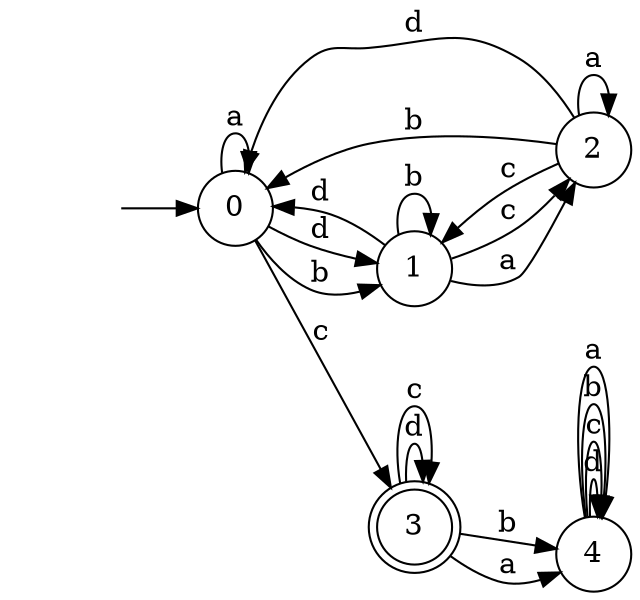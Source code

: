 digraph {
  rankdir=LR;
  0 [label="0", shape = circle];
  0 -> 1 [label="d"];
  0 -> 3 [label="c"];
  0 -> 1 [label="b"];
  0 -> 0 [label="a"];
  1 [label="1", shape = circle];
  1 -> 0 [label="d"];
  1 -> 2 [label="c"];
  1 -> 1 [label="b"];
  1 -> 2 [label="a"];
  2 [label="2", shape = circle];
  2 -> 0 [label="d"];
  2 -> 1 [label="c"];
  2 -> 0 [label="b"];
  2 -> 2 [label="a"];
  3 [label="3", shape = doublecircle];
  3 -> 3 [label="d"];
  3 -> 3 [label="c"];
  3 -> 4 [label="b"];
  3 -> 4 [label="a"];
  4 [label="4", shape = circle];
  4 -> 4 [label="d"];
  4 -> 4 [label="c"];
  4 -> 4 [label="b"];
  4 -> 4 [label="a"];
  5 [label="", shape = plaintext];
  5 -> 0 [label=""];
}
